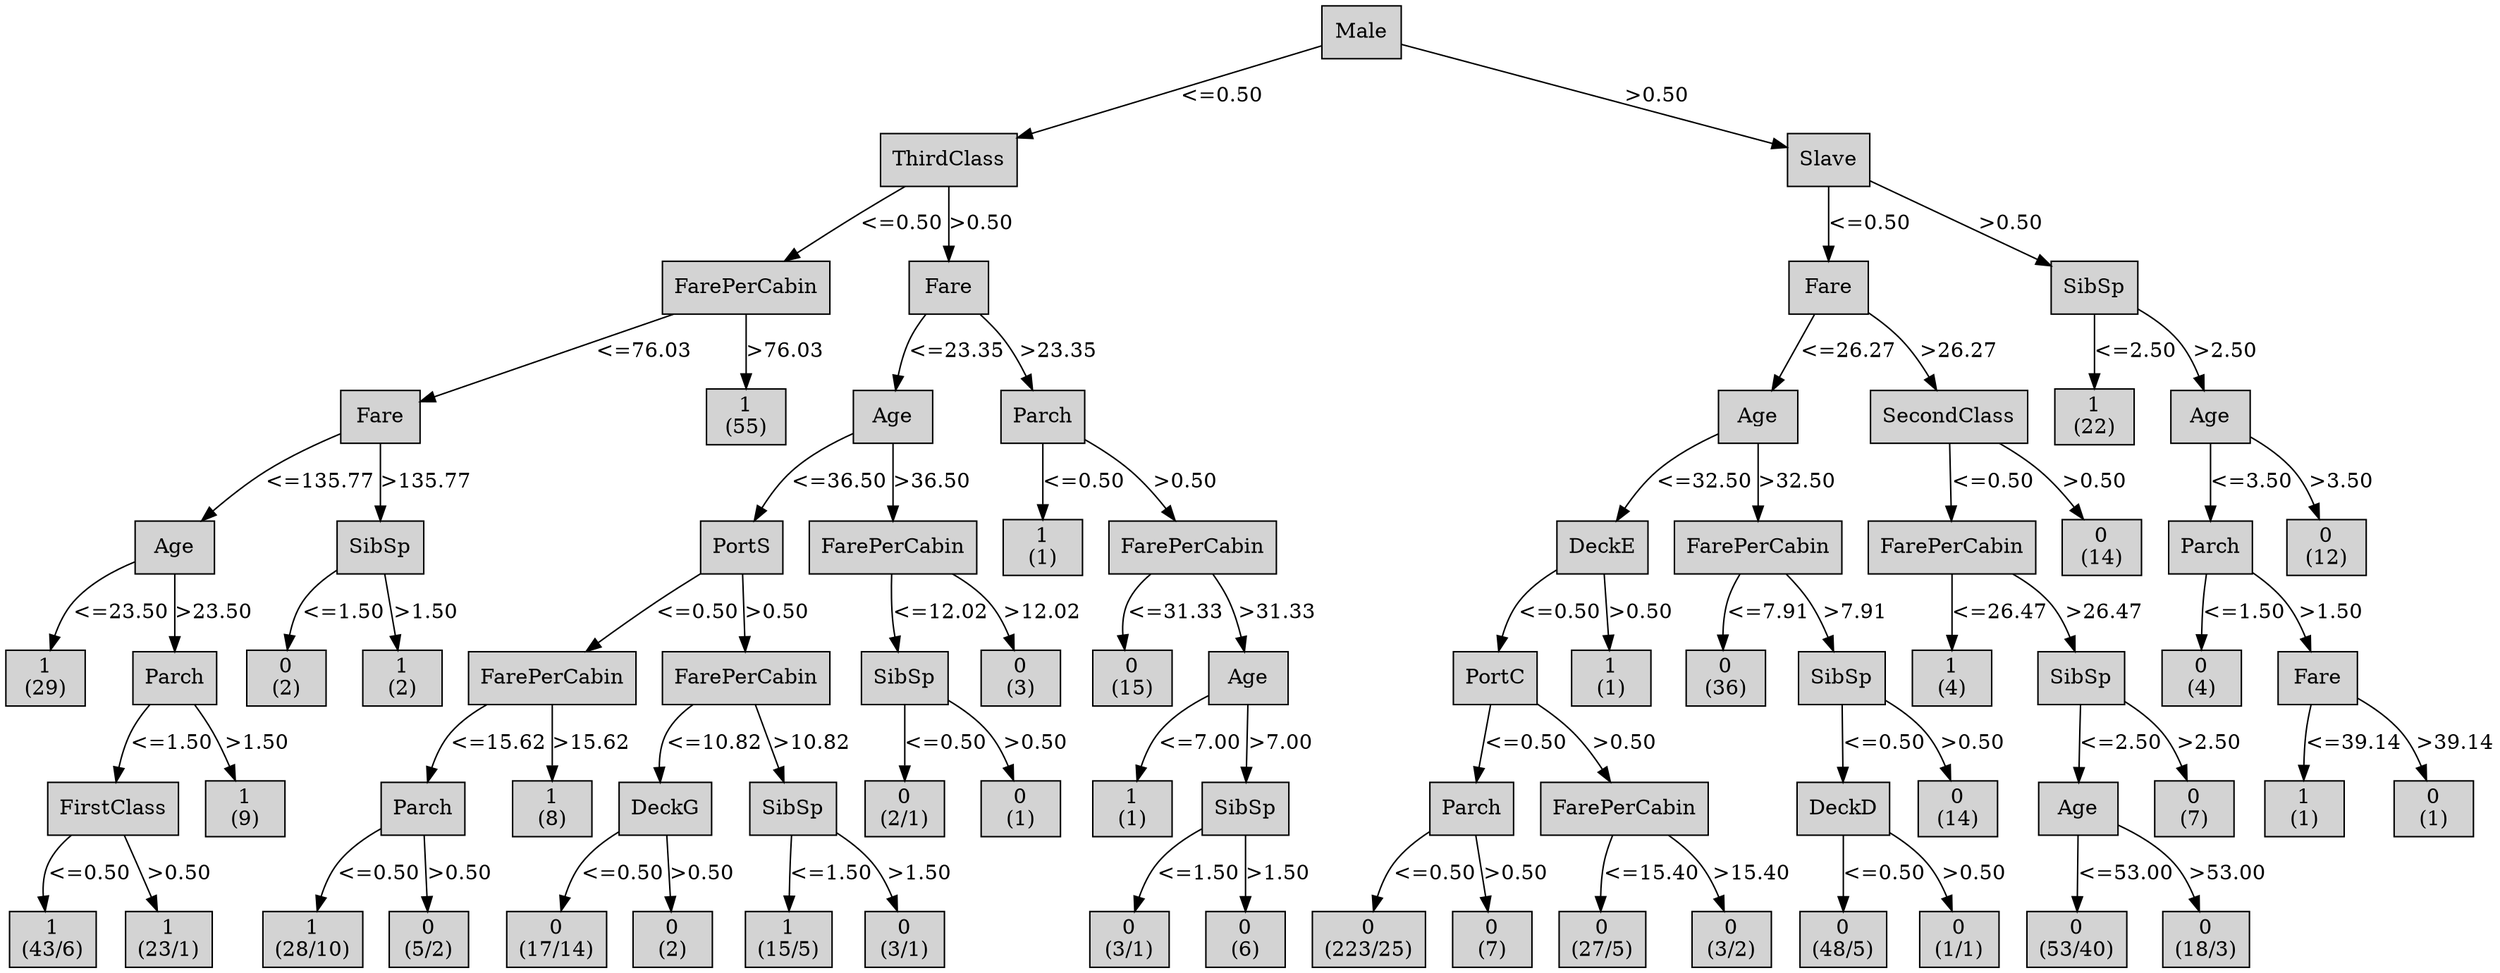 digraph ID3_Tree {
"0" [shape=box, style=filled, label="Male
", weight=1]
"1" [shape=box, style=filled, label="ThirdClass
", weight=2]
0 -> 1 [ label = "<=0.50"];
"2" [shape=box, style=filled, label="FarePerCabin
", weight=3]
1 -> 2 [ label = "<=0.50"];
"3" [shape=box, style=filled, label="Fare
", weight=4]
2 -> 3 [ label = "<=76.03"];
"4" [shape=box, style=filled, label="Age
", weight=5]
3 -> 4 [ label = "<=135.77"];
"5" [shape=box, style=filled, label="1
(29)
", weight=6]
4 -> 5 [ label = "<=23.50"];
"6" [shape=box, style=filled, label="Parch
", weight=6]
4 -> 6 [ label = ">23.50"];
"7" [shape=box, style=filled, label="FirstClass
", weight=7]
6 -> 7 [ label = "<=1.50"];
"8" [shape=box, style=filled, label="1
(43/6)
", weight=8]
7 -> 8 [ label = "<=0.50"];
"9" [shape=box, style=filled, label="1
(23/1)
", weight=8]
7 -> 9 [ label = ">0.50"];
"10" [shape=box, style=filled, label="1
(9)
", weight=7]
6 -> 10 [ label = ">1.50"];
"11" [shape=box, style=filled, label="SibSp
", weight=5]
3 -> 11 [ label = ">135.77"];
"12" [shape=box, style=filled, label="0
(2)
", weight=6]
11 -> 12 [ label = "<=1.50"];
"13" [shape=box, style=filled, label="1
(2)
", weight=6]
11 -> 13 [ label = ">1.50"];
"14" [shape=box, style=filled, label="1
(55)
", weight=4]
2 -> 14 [ label = ">76.03"];
"15" [shape=box, style=filled, label="Fare
", weight=3]
1 -> 15 [ label = ">0.50"];
"16" [shape=box, style=filled, label="Age
", weight=4]
15 -> 16 [ label = "<=23.35"];
"17" [shape=box, style=filled, label="PortS
", weight=5]
16 -> 17 [ label = "<=36.50"];
"18" [shape=box, style=filled, label="FarePerCabin
", weight=6]
17 -> 18 [ label = "<=0.50"];
"19" [shape=box, style=filled, label="Parch
", weight=7]
18 -> 19 [ label = "<=15.62"];
"20" [shape=box, style=filled, label="1
(28/10)
", weight=8]
19 -> 20 [ label = "<=0.50"];
"21" [shape=box, style=filled, label="0
(5/2)
", weight=8]
19 -> 21 [ label = ">0.50"];
"22" [shape=box, style=filled, label="1
(8)
", weight=7]
18 -> 22 [ label = ">15.62"];
"23" [shape=box, style=filled, label="FarePerCabin
", weight=6]
17 -> 23 [ label = ">0.50"];
"24" [shape=box, style=filled, label="DeckG
", weight=7]
23 -> 24 [ label = "<=10.82"];
"25" [shape=box, style=filled, label="0
(17/14)
", weight=8]
24 -> 25 [ label = "<=0.50"];
"26" [shape=box, style=filled, label="0
(2)
", weight=8]
24 -> 26 [ label = ">0.50"];
"27" [shape=box, style=filled, label="SibSp
", weight=7]
23 -> 27 [ label = ">10.82"];
"28" [shape=box, style=filled, label="1
(15/5)
", weight=8]
27 -> 28 [ label = "<=1.50"];
"29" [shape=box, style=filled, label="0
(3/1)
", weight=8]
27 -> 29 [ label = ">1.50"];
"30" [shape=box, style=filled, label="FarePerCabin
", weight=5]
16 -> 30 [ label = ">36.50"];
"31" [shape=box, style=filled, label="SibSp
", weight=6]
30 -> 31 [ label = "<=12.02"];
"32" [shape=box, style=filled, label="0
(2/1)
", weight=7]
31 -> 32 [ label = "<=0.50"];
"33" [shape=box, style=filled, label="0
(1)
", weight=7]
31 -> 33 [ label = ">0.50"];
"34" [shape=box, style=filled, label="0
(3)
", weight=6]
30 -> 34 [ label = ">12.02"];
"35" [shape=box, style=filled, label="Parch
", weight=4]
15 -> 35 [ label = ">23.35"];
"36" [shape=box, style=filled, label="1
(1)
", weight=5]
35 -> 36 [ label = "<=0.50"];
"37" [shape=box, style=filled, label="FarePerCabin
", weight=5]
35 -> 37 [ label = ">0.50"];
"38" [shape=box, style=filled, label="0
(15)
", weight=6]
37 -> 38 [ label = "<=31.33"];
"39" [shape=box, style=filled, label="Age
", weight=6]
37 -> 39 [ label = ">31.33"];
"40" [shape=box, style=filled, label="1
(1)
", weight=7]
39 -> 40 [ label = "<=7.00"];
"41" [shape=box, style=filled, label="SibSp
", weight=7]
39 -> 41 [ label = ">7.00"];
"42" [shape=box, style=filled, label="0
(3/1)
", weight=8]
41 -> 42 [ label = "<=1.50"];
"43" [shape=box, style=filled, label="0
(6)
", weight=8]
41 -> 43 [ label = ">1.50"];
"44" [shape=box, style=filled, label="Slave
", weight=2]
0 -> 44 [ label = ">0.50"];
"45" [shape=box, style=filled, label="Fare
", weight=3]
44 -> 45 [ label = "<=0.50"];
"46" [shape=box, style=filled, label="Age
", weight=4]
45 -> 46 [ label = "<=26.27"];
"47" [shape=box, style=filled, label="DeckE
", weight=5]
46 -> 47 [ label = "<=32.50"];
"48" [shape=box, style=filled, label="PortC
", weight=6]
47 -> 48 [ label = "<=0.50"];
"49" [shape=box, style=filled, label="Parch
", weight=7]
48 -> 49 [ label = "<=0.50"];
"50" [shape=box, style=filled, label="0
(223/25)
", weight=8]
49 -> 50 [ label = "<=0.50"];
"51" [shape=box, style=filled, label="0
(7)
", weight=8]
49 -> 51 [ label = ">0.50"];
"52" [shape=box, style=filled, label="FarePerCabin
", weight=7]
48 -> 52 [ label = ">0.50"];
"53" [shape=box, style=filled, label="0
(27/5)
", weight=8]
52 -> 53 [ label = "<=15.40"];
"54" [shape=box, style=filled, label="0
(3/2)
", weight=8]
52 -> 54 [ label = ">15.40"];
"55" [shape=box, style=filled, label="1
(1)
", weight=6]
47 -> 55 [ label = ">0.50"];
"56" [shape=box, style=filled, label="FarePerCabin
", weight=5]
46 -> 56 [ label = ">32.50"];
"57" [shape=box, style=filled, label="0
(36)
", weight=6]
56 -> 57 [ label = "<=7.91"];
"58" [shape=box, style=filled, label="SibSp
", weight=6]
56 -> 58 [ label = ">7.91"];
"59" [shape=box, style=filled, label="DeckD
", weight=7]
58 -> 59 [ label = "<=0.50"];
"60" [shape=box, style=filled, label="0
(48/5)
", weight=8]
59 -> 60 [ label = "<=0.50"];
"61" [shape=box, style=filled, label="0
(1/1)
", weight=8]
59 -> 61 [ label = ">0.50"];
"62" [shape=box, style=filled, label="0
(14)
", weight=7]
58 -> 62 [ label = ">0.50"];
"63" [shape=box, style=filled, label="SecondClass
", weight=4]
45 -> 63 [ label = ">26.27"];
"64" [shape=box, style=filled, label="FarePerCabin
", weight=5]
63 -> 64 [ label = "<=0.50"];
"65" [shape=box, style=filled, label="1
(4)
", weight=6]
64 -> 65 [ label = "<=26.47"];
"66" [shape=box, style=filled, label="SibSp
", weight=6]
64 -> 66 [ label = ">26.47"];
"67" [shape=box, style=filled, label="Age
", weight=7]
66 -> 67 [ label = "<=2.50"];
"68" [shape=box, style=filled, label="0
(53/40)
", weight=8]
67 -> 68 [ label = "<=53.00"];
"69" [shape=box, style=filled, label="0
(18/3)
", weight=8]
67 -> 69 [ label = ">53.00"];
"70" [shape=box, style=filled, label="0
(7)
", weight=7]
66 -> 70 [ label = ">2.50"];
"71" [shape=box, style=filled, label="0
(14)
", weight=5]
63 -> 71 [ label = ">0.50"];
"72" [shape=box, style=filled, label="SibSp
", weight=3]
44 -> 72 [ label = ">0.50"];
"73" [shape=box, style=filled, label="1
(22)
", weight=4]
72 -> 73 [ label = "<=2.50"];
"74" [shape=box, style=filled, label="Age
", weight=4]
72 -> 74 [ label = ">2.50"];
"75" [shape=box, style=filled, label="Parch
", weight=5]
74 -> 75 [ label = "<=3.50"];
"76" [shape=box, style=filled, label="0
(4)
", weight=6]
75 -> 76 [ label = "<=1.50"];
"77" [shape=box, style=filled, label="Fare
", weight=6]
75 -> 77 [ label = ">1.50"];
"78" [shape=box, style=filled, label="1
(1)
", weight=7]
77 -> 78 [ label = "<=39.14"];
"79" [shape=box, style=filled, label="0
(1)
", weight=7]
77 -> 79 [ label = ">39.14"];
"80" [shape=box, style=filled, label="0
(12)
", weight=5]
74 -> 80 [ label = ">3.50"];
{rank=same; 0;};
{rank=same; 1;44;};
{rank=same; 2;15;45;72;};
{rank=same; 3;14;16;35;46;63;73;74;};
{rank=same; 4;11;17;30;36;37;47;56;64;71;75;80;};
{rank=same; 5;6;12;13;18;23;31;34;38;39;48;55;57;58;65;66;76;77;};
{rank=same; 7;10;19;22;24;27;32;33;40;41;49;52;59;62;67;70;78;79;};
{rank=same; 8;9;20;21;25;26;28;29;42;43;50;51;53;54;60;61;68;69;};
}